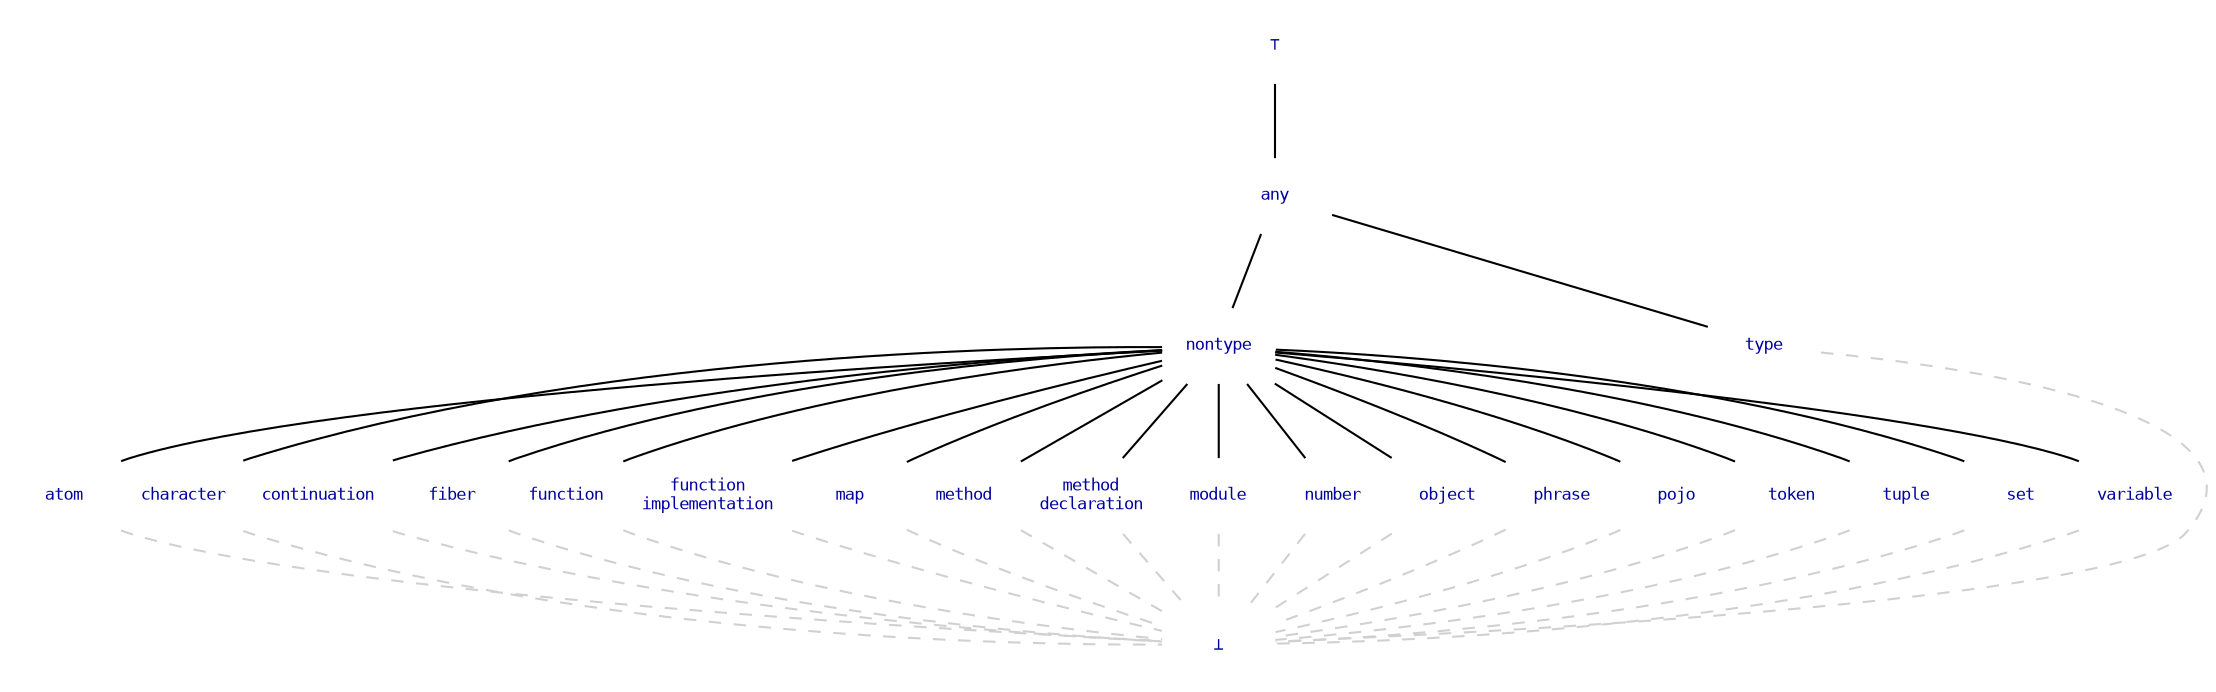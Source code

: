 strict graph "An overview of the Avail type system."
{
	nodesep="0.0125";
	node
	[
		shape="plaintext",
		fontname="Consolas",
		fontsize="8",
		fontcolor="#0000A0",
		target="_top"
	];

	/* Node descriptions. */
        ⊤ [href="/about-avail/documentation/type-system/types-top"];
        any [href="/about-avail/documentation/type-system/types-any"];
        nontype [href="/about-avail/documentation/type-system/types-nontype"];
	type [href="/about-avail/documentation/type-system/types-type"];
	atom [href="/about-avail/documentation/type-system/types-atom"];
	character [href="/about-avail/documentation/type-system/types-character"];
	continuation [href="/about-avail/documentation/type-system/types-continuation"];
	fiber [href="/about-avail/documentation/type-system/types-fiber"];
	function [href="/about-avail/documentation/type-system/types-function"];
	"function implementation"
	[
		label="function\nimplementation",
		href="/about-avail/documentation/type-system/types-function-implementation"
	];
	map [href="/about-avail/documentation/type-system/types-map"];
	method [href="/about-avail/documentation/type-system/types-method"];
	"method definition"
	[
		label="method\ndeclaration",
		href="/about-avail/documentation/type-system/types-method-site"
	];
	module [href="/about-avail/documentation/type-system/types-module"];
	number [href="/about-avail/documentation/type-system/types-number"];
	object [href="/about-avail/documentation/type-system/types-object"];
	phrase [href="/about-avail/documentation/type-system/types-phrase"];
	pojo [href="/about-avail/documentation/type-system/types-pojo"];
	token [href="/about-avail/documentation/type-system/types-token"];
	tuple [href="/about-avail/documentation/type-system/types-tuple"];
	set [href="/about-avail/documentation/type-system/types-set"];
	variable [href="/about-avail/documentation/type-system/types-variable"];
	⊥ [href="/about-avail/documentation/type-system/types-bottom"];

	⊤ -- any -- {nontype type};
	nontype --
	{
		atom
		character continuation
		fiber function "function implementation"
		map method "method definition" module
		number
		object
		phrase pojo
		token tuple
		set
		variable
	};
	{
		atom
		character continuation
		fiber function "function implementation"
		map method "method definition" module
		number
		object
		phrase pojo
		set
		token tuple type
		variable
	} -- ⊥ [color="#d0d0d0", style="dashed"];
}
